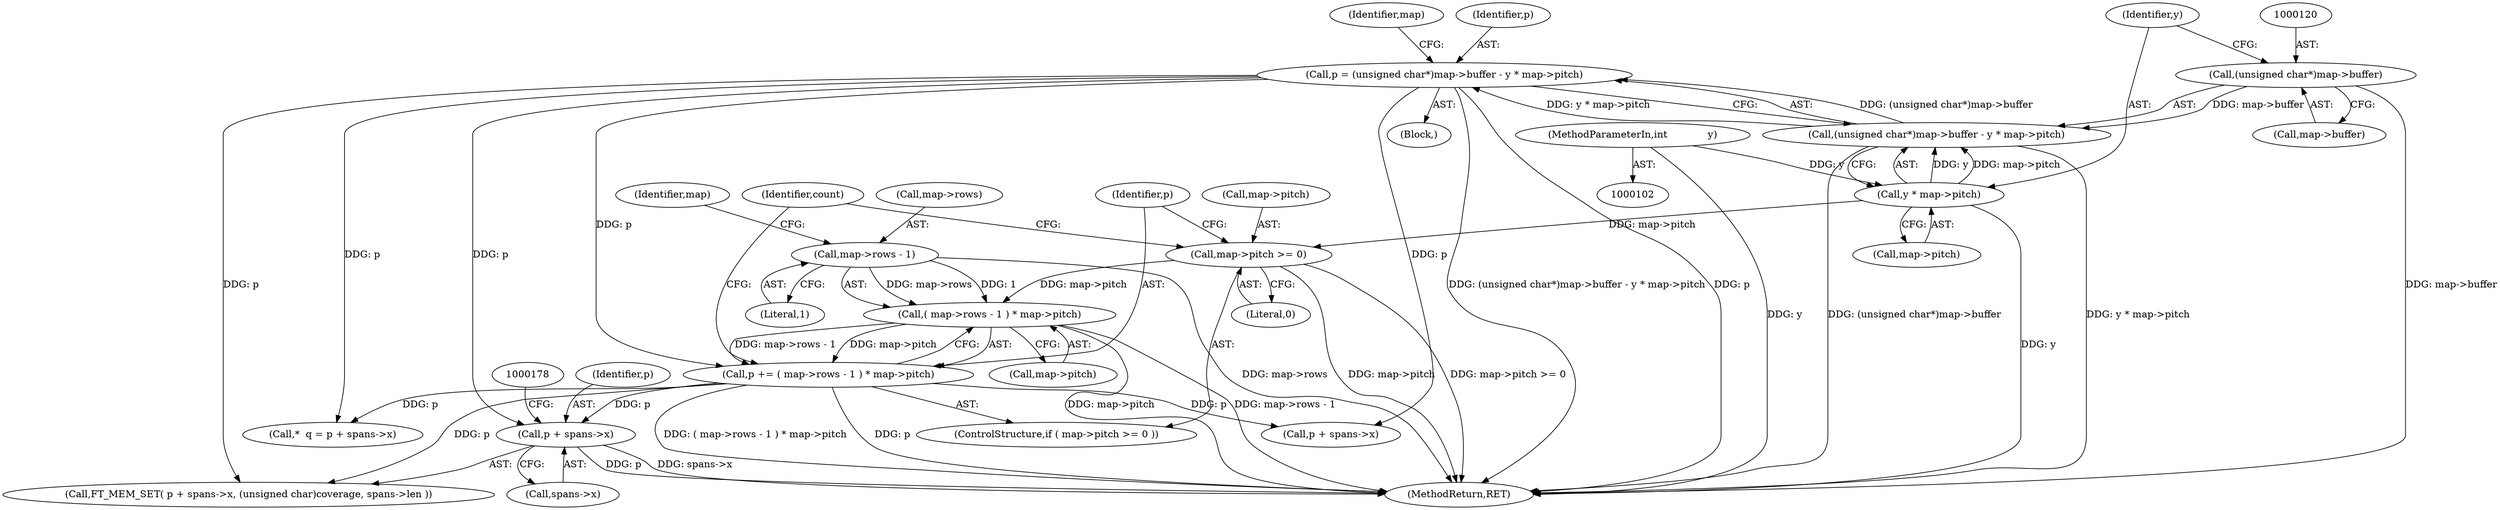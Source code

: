 digraph "1_savannah_6305b869d86ff415a33576df6d43729673c66eee@pointer" {
"1000172" [label="(Call,p + spans->x)"];
"1000116" [label="(Call,p = (unsigned char*)map->buffer - y * map->pitch)"];
"1000118" [label="(Call,(unsigned char*)map->buffer - y * map->pitch)"];
"1000119" [label="(Call,(unsigned char*)map->buffer)"];
"1000124" [label="(Call,y * map->pitch)"];
"1000103" [label="(MethodParameterIn,int             y)"];
"1000135" [label="(Call,p += ( map->rows - 1 ) * map->pitch)"];
"1000137" [label="(Call,( map->rows - 1 ) * map->pitch)"];
"1000138" [label="(Call,map->rows - 1)"];
"1000130" [label="(Call,map->pitch >= 0)"];
"1000135" [label="(Call,p += ( map->rows - 1 ) * map->pitch)"];
"1000142" [label="(Literal,1)"];
"1000148" [label="(Identifier,count)"];
"1000138" [label="(Call,map->rows - 1)"];
"1000254" [label="(MethodReturn,RET)"];
"1000117" [label="(Identifier,p)"];
"1000119" [label="(Call,(unsigned char*)map->buffer)"];
"1000139" [label="(Call,map->rows)"];
"1000174" [label="(Call,spans->x)"];
"1000171" [label="(Call,FT_MEM_SET( p + spans->x, (unsigned char)coverage, spans->len ))"];
"1000186" [label="(Call,*  q = p + spans->x)"];
"1000125" [label="(Identifier,y)"];
"1000131" [label="(Call,map->pitch)"];
"1000144" [label="(Identifier,map)"];
"1000143" [label="(Call,map->pitch)"];
"1000107" [label="(Block,)"];
"1000116" [label="(Call,p = (unsigned char*)map->buffer - y * map->pitch)"];
"1000137" [label="(Call,( map->rows - 1 ) * map->pitch)"];
"1000173" [label="(Identifier,p)"];
"1000132" [label="(Identifier,map)"];
"1000118" [label="(Call,(unsigned char*)map->buffer - y * map->pitch)"];
"1000121" [label="(Call,map->buffer)"];
"1000103" [label="(MethodParameterIn,int             y)"];
"1000130" [label="(Call,map->pitch >= 0)"];
"1000124" [label="(Call,y * map->pitch)"];
"1000126" [label="(Call,map->pitch)"];
"1000129" [label="(ControlStructure,if ( map->pitch >= 0 ))"];
"1000136" [label="(Identifier,p)"];
"1000134" [label="(Literal,0)"];
"1000188" [label="(Call,p + spans->x)"];
"1000172" [label="(Call,p + spans->x)"];
"1000172" -> "1000171"  [label="AST: "];
"1000172" -> "1000174"  [label="CFG: "];
"1000173" -> "1000172"  [label="AST: "];
"1000174" -> "1000172"  [label="AST: "];
"1000178" -> "1000172"  [label="CFG: "];
"1000172" -> "1000254"  [label="DDG: p"];
"1000172" -> "1000254"  [label="DDG: spans->x"];
"1000116" -> "1000172"  [label="DDG: p"];
"1000135" -> "1000172"  [label="DDG: p"];
"1000116" -> "1000107"  [label="AST: "];
"1000116" -> "1000118"  [label="CFG: "];
"1000117" -> "1000116"  [label="AST: "];
"1000118" -> "1000116"  [label="AST: "];
"1000132" -> "1000116"  [label="CFG: "];
"1000116" -> "1000254"  [label="DDG: (unsigned char*)map->buffer - y * map->pitch"];
"1000116" -> "1000254"  [label="DDG: p"];
"1000118" -> "1000116"  [label="DDG: (unsigned char*)map->buffer"];
"1000118" -> "1000116"  [label="DDG: y * map->pitch"];
"1000116" -> "1000135"  [label="DDG: p"];
"1000116" -> "1000171"  [label="DDG: p"];
"1000116" -> "1000186"  [label="DDG: p"];
"1000116" -> "1000188"  [label="DDG: p"];
"1000118" -> "1000124"  [label="CFG: "];
"1000119" -> "1000118"  [label="AST: "];
"1000124" -> "1000118"  [label="AST: "];
"1000118" -> "1000254"  [label="DDG: (unsigned char*)map->buffer"];
"1000118" -> "1000254"  [label="DDG: y * map->pitch"];
"1000119" -> "1000118"  [label="DDG: map->buffer"];
"1000124" -> "1000118"  [label="DDG: y"];
"1000124" -> "1000118"  [label="DDG: map->pitch"];
"1000119" -> "1000121"  [label="CFG: "];
"1000120" -> "1000119"  [label="AST: "];
"1000121" -> "1000119"  [label="AST: "];
"1000125" -> "1000119"  [label="CFG: "];
"1000119" -> "1000254"  [label="DDG: map->buffer"];
"1000124" -> "1000126"  [label="CFG: "];
"1000125" -> "1000124"  [label="AST: "];
"1000126" -> "1000124"  [label="AST: "];
"1000124" -> "1000254"  [label="DDG: y"];
"1000103" -> "1000124"  [label="DDG: y"];
"1000124" -> "1000130"  [label="DDG: map->pitch"];
"1000103" -> "1000102"  [label="AST: "];
"1000103" -> "1000254"  [label="DDG: y"];
"1000135" -> "1000129"  [label="AST: "];
"1000135" -> "1000137"  [label="CFG: "];
"1000136" -> "1000135"  [label="AST: "];
"1000137" -> "1000135"  [label="AST: "];
"1000148" -> "1000135"  [label="CFG: "];
"1000135" -> "1000254"  [label="DDG: p"];
"1000135" -> "1000254"  [label="DDG: ( map->rows - 1 ) * map->pitch"];
"1000137" -> "1000135"  [label="DDG: map->rows - 1"];
"1000137" -> "1000135"  [label="DDG: map->pitch"];
"1000135" -> "1000171"  [label="DDG: p"];
"1000135" -> "1000186"  [label="DDG: p"];
"1000135" -> "1000188"  [label="DDG: p"];
"1000137" -> "1000143"  [label="CFG: "];
"1000138" -> "1000137"  [label="AST: "];
"1000143" -> "1000137"  [label="AST: "];
"1000137" -> "1000254"  [label="DDG: map->pitch"];
"1000137" -> "1000254"  [label="DDG: map->rows - 1"];
"1000138" -> "1000137"  [label="DDG: map->rows"];
"1000138" -> "1000137"  [label="DDG: 1"];
"1000130" -> "1000137"  [label="DDG: map->pitch"];
"1000138" -> "1000142"  [label="CFG: "];
"1000139" -> "1000138"  [label="AST: "];
"1000142" -> "1000138"  [label="AST: "];
"1000144" -> "1000138"  [label="CFG: "];
"1000138" -> "1000254"  [label="DDG: map->rows"];
"1000130" -> "1000129"  [label="AST: "];
"1000130" -> "1000134"  [label="CFG: "];
"1000131" -> "1000130"  [label="AST: "];
"1000134" -> "1000130"  [label="AST: "];
"1000136" -> "1000130"  [label="CFG: "];
"1000148" -> "1000130"  [label="CFG: "];
"1000130" -> "1000254"  [label="DDG: map->pitch >= 0"];
"1000130" -> "1000254"  [label="DDG: map->pitch"];
}
